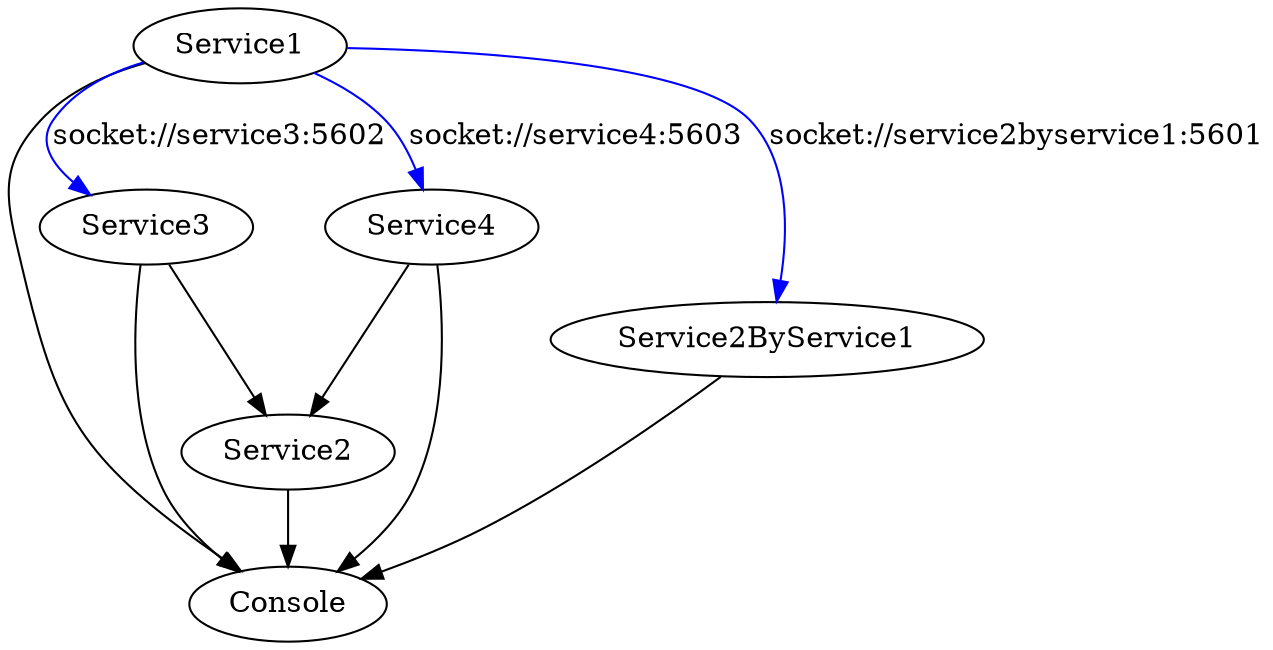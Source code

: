 digraph G {
	Service1 -> Console; 
	Service2 -> Console; 
	Service3 -> Console; 
	Service3 -> Service2; 
	Service4 -> Console; 
	Service4 -> Service2; 
	Service2ByService1 -> Console; 
	Service1 -> Service2ByService1[ label= "socket://service2byservice1:5601" color="blue"];
	Service1 -> Service3[ label= "socket://service3:5602" color="blue"];
	Service1 -> Service4[ label= "socket://service4:5603" color="blue"];
}
